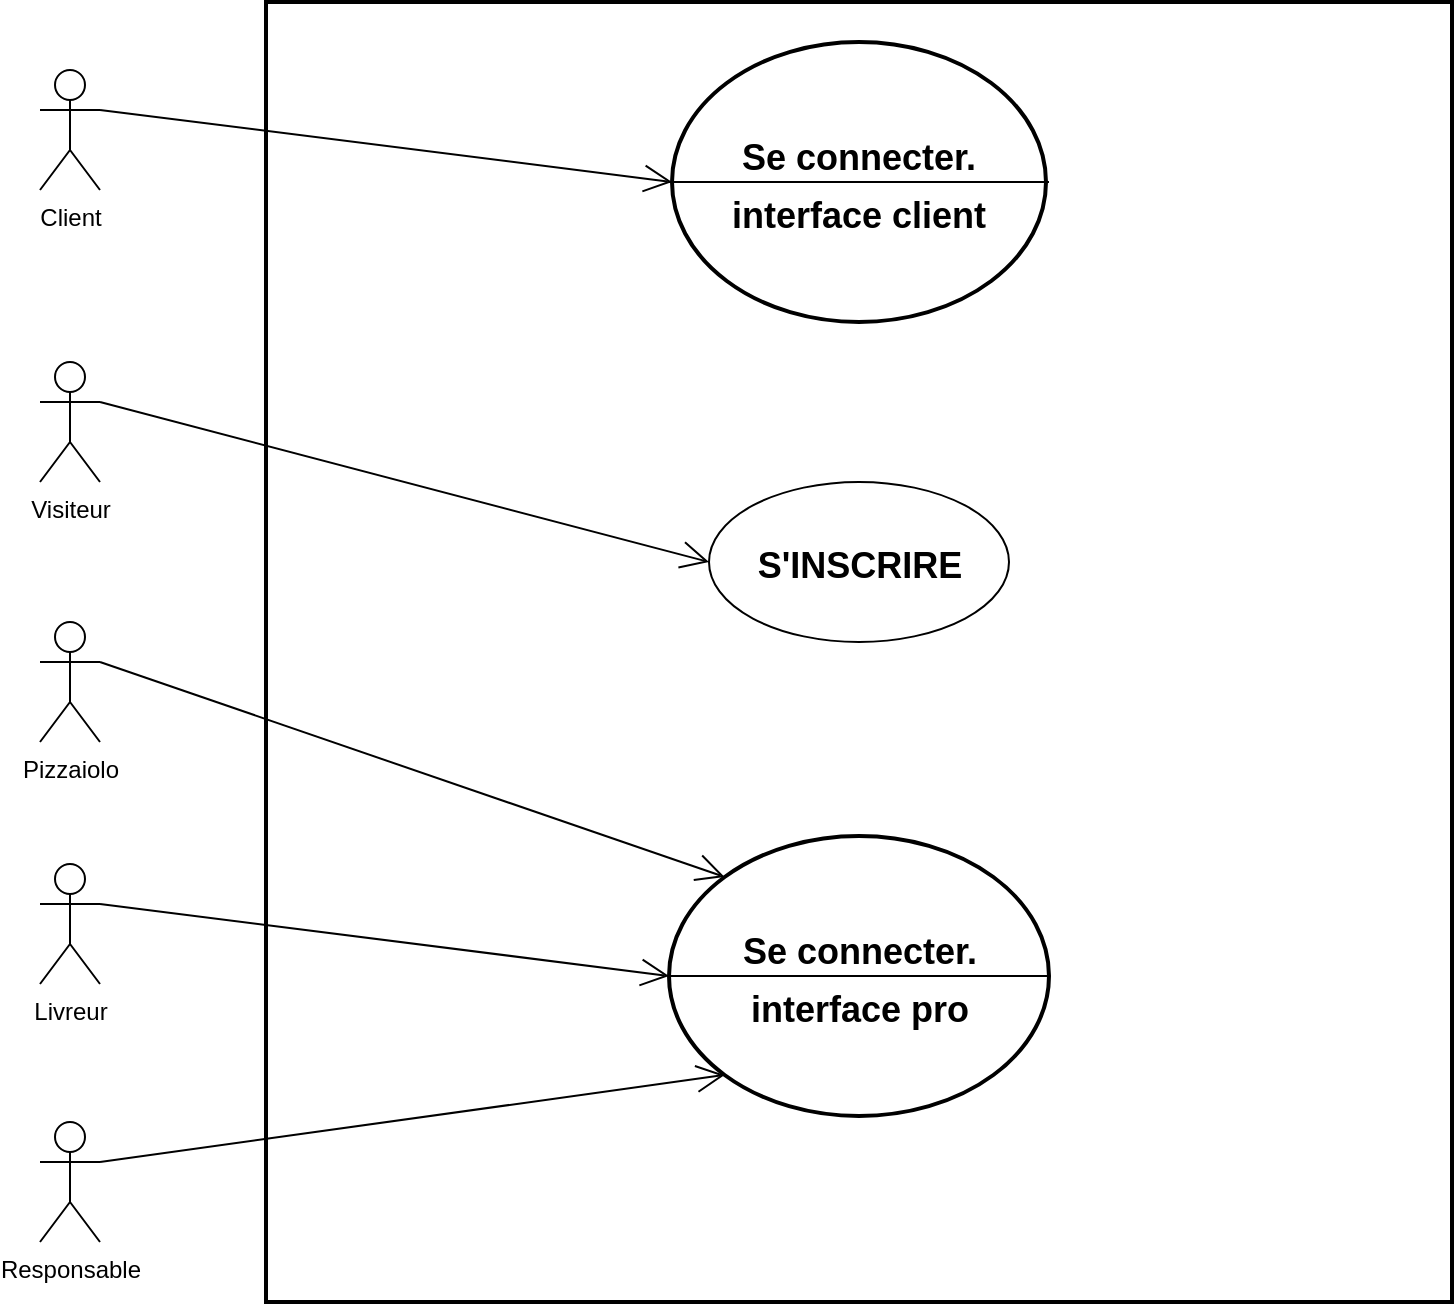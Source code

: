 <mxfile version="14.5.10" type="device"><diagram id="mpov3Z7ze9v5mdfDAHul" name="Page-1"><mxGraphModel dx="1512" dy="953" grid="1" gridSize="10" guides="1" tooltips="1" connect="1" arrows="1" fold="1" page="1" pageScale="1" pageWidth="1169" pageHeight="1654" math="0" shadow="0"><root><mxCell id="0"/><mxCell id="1" parent="0"/><mxCell id="FEH7yIXrH6hmn4NSy4ZO-1" value="" style="html=1;strokeWidth=2;" vertex="1" parent="1"><mxGeometry x="333" y="370" width="593" height="650" as="geometry"/></mxCell><mxCell id="FEH7yIXrH6hmn4NSy4ZO-2" value="&lt;h1&gt;&lt;font style=&quot;font-size: 18px&quot;&gt;Se connecter. interface client&lt;/font&gt;&lt;/h1&gt;" style="ellipse;whiteSpace=wrap;html=1;strokeWidth=2;" vertex="1" parent="1"><mxGeometry x="536" y="390" width="187" height="140" as="geometry"/></mxCell><mxCell id="FEH7yIXrH6hmn4NSy4ZO-4" value="&lt;h1&gt;&lt;font style=&quot;font-size: 18px&quot;&gt;S'INSCRIRE&lt;/font&gt;&lt;/h1&gt;" style="ellipse;whiteSpace=wrap;html=1;" vertex="1" parent="1"><mxGeometry x="554.5" y="610" width="150" height="80" as="geometry"/></mxCell><mxCell id="FEH7yIXrH6hmn4NSy4ZO-6" value="Visiteur" style="shape=umlActor;verticalLabelPosition=bottom;verticalAlign=top;html=1;" vertex="1" parent="1"><mxGeometry x="220" y="550" width="30" height="60" as="geometry"/></mxCell><mxCell id="FEH7yIXrH6hmn4NSy4ZO-7" value="Client" style="shape=umlActor;verticalLabelPosition=bottom;verticalAlign=top;html=1;" vertex="1" parent="1"><mxGeometry x="220" y="404" width="30" height="60" as="geometry"/></mxCell><mxCell id="FEH7yIXrH6hmn4NSy4ZO-8" value="Pizzaiolo" style="shape=umlActor;verticalLabelPosition=bottom;verticalAlign=top;html=1;" vertex="1" parent="1"><mxGeometry x="220" y="680" width="30" height="60" as="geometry"/></mxCell><mxCell id="FEH7yIXrH6hmn4NSy4ZO-9" value="" style="endArrow=open;endFill=1;endSize=12;html=1;exitX=1;exitY=0.333;exitDx=0;exitDy=0;exitPerimeter=0;entryX=0;entryY=0.5;entryDx=0;entryDy=0;" edge="1" parent="1" source="FEH7yIXrH6hmn4NSy4ZO-7" target="FEH7yIXrH6hmn4NSy4ZO-2"><mxGeometry width="160" relative="1" as="geometry"><mxPoint x="293" y="660" as="sourcePoint"/><mxPoint x="613" y="730" as="targetPoint"/></mxGeometry></mxCell><mxCell id="FEH7yIXrH6hmn4NSy4ZO-10" value="" style="endArrow=open;endFill=1;endSize=12;html=1;exitX=1;exitY=0.333;exitDx=0;exitDy=0;exitPerimeter=0;entryX=0;entryY=0.5;entryDx=0;entryDy=0;" edge="1" parent="1" source="FEH7yIXrH6hmn4NSy4ZO-6" target="FEH7yIXrH6hmn4NSy4ZO-4"><mxGeometry width="160" relative="1" as="geometry"><mxPoint x="273" y="560" as="sourcePoint"/><mxPoint x="190" y="490" as="targetPoint"/></mxGeometry></mxCell><mxCell id="FEH7yIXrH6hmn4NSy4ZO-13" value="" style="endArrow=open;endFill=1;endSize=12;html=1;exitX=1;exitY=0.333;exitDx=0;exitDy=0;exitPerimeter=0;entryX=0;entryY=0;entryDx=0;entryDy=0;" edge="1" parent="1" source="FEH7yIXrH6hmn4NSy4ZO-8" target="FEH7yIXrH6hmn4NSy4ZO-18"><mxGeometry width="160" relative="1" as="geometry"><mxPoint x="283" y="560" as="sourcePoint"/><mxPoint x="423.0" y="505.0" as="targetPoint"/></mxGeometry></mxCell><mxCell id="FEH7yIXrH6hmn4NSy4ZO-18" value="&lt;h1&gt;&lt;font style=&quot;font-size: 18px&quot;&gt;Se connecter. interface pro&lt;/font&gt;&lt;/h1&gt;" style="ellipse;whiteSpace=wrap;html=1;strokeWidth=2;" vertex="1" parent="1"><mxGeometry x="534.5" y="787" width="190" height="140" as="geometry"/></mxCell><mxCell id="FEH7yIXrH6hmn4NSy4ZO-19" value="Livreur" style="shape=umlActor;verticalLabelPosition=bottom;verticalAlign=top;html=1;" vertex="1" parent="1"><mxGeometry x="220" y="801" width="30" height="60" as="geometry"/></mxCell><mxCell id="FEH7yIXrH6hmn4NSy4ZO-20" value="Responsable" style="shape=umlActor;verticalLabelPosition=bottom;verticalAlign=top;html=1;" vertex="1" parent="1"><mxGeometry x="220" y="930" width="30" height="60" as="geometry"/></mxCell><mxCell id="FEH7yIXrH6hmn4NSy4ZO-21" value="" style="endArrow=open;endFill=1;endSize=12;html=1;exitX=1;exitY=0.333;exitDx=0;exitDy=0;exitPerimeter=0;entryX=0;entryY=0.5;entryDx=0;entryDy=0;" edge="1" parent="1" source="FEH7yIXrH6hmn4NSy4ZO-19" target="FEH7yIXrH6hmn4NSy4ZO-18"><mxGeometry width="160" relative="1" as="geometry"><mxPoint x="260.0" y="615" as="sourcePoint"/><mxPoint x="380.0" y="700.0" as="targetPoint"/></mxGeometry></mxCell><mxCell id="FEH7yIXrH6hmn4NSy4ZO-22" value="" style="endArrow=open;endFill=1;endSize=12;html=1;exitX=1;exitY=0.333;exitDx=0;exitDy=0;exitPerimeter=0;entryX=0;entryY=1;entryDx=0;entryDy=0;" edge="1" parent="1" source="FEH7yIXrH6hmn4NSy4ZO-20" target="FEH7yIXrH6hmn4NSy4ZO-18"><mxGeometry width="160" relative="1" as="geometry"><mxPoint x="260.0" y="720" as="sourcePoint"/><mxPoint x="380.0" y="700.0" as="targetPoint"/></mxGeometry></mxCell><mxCell id="FEH7yIXrH6hmn4NSy4ZO-35" value="" style="line;strokeWidth=1;fillColor=none;align=left;verticalAlign=middle;spacingTop=-1;spacingLeft=3;spacingRight=3;rotatable=0;labelPosition=right;points=[];portConstraint=eastwest;" vertex="1" parent="1"><mxGeometry x="534.5" y="853" width="190" height="8" as="geometry"/></mxCell><mxCell id="FEH7yIXrH6hmn4NSy4ZO-36" value="" style="line;strokeWidth=1;fillColor=none;align=left;verticalAlign=middle;spacingTop=-1;spacingLeft=3;spacingRight=3;rotatable=0;labelPosition=right;points=[];portConstraint=eastwest;" vertex="1" parent="1"><mxGeometry x="534.5" y="456" width="190" height="8" as="geometry"/></mxCell></root></mxGraphModel></diagram></mxfile>
